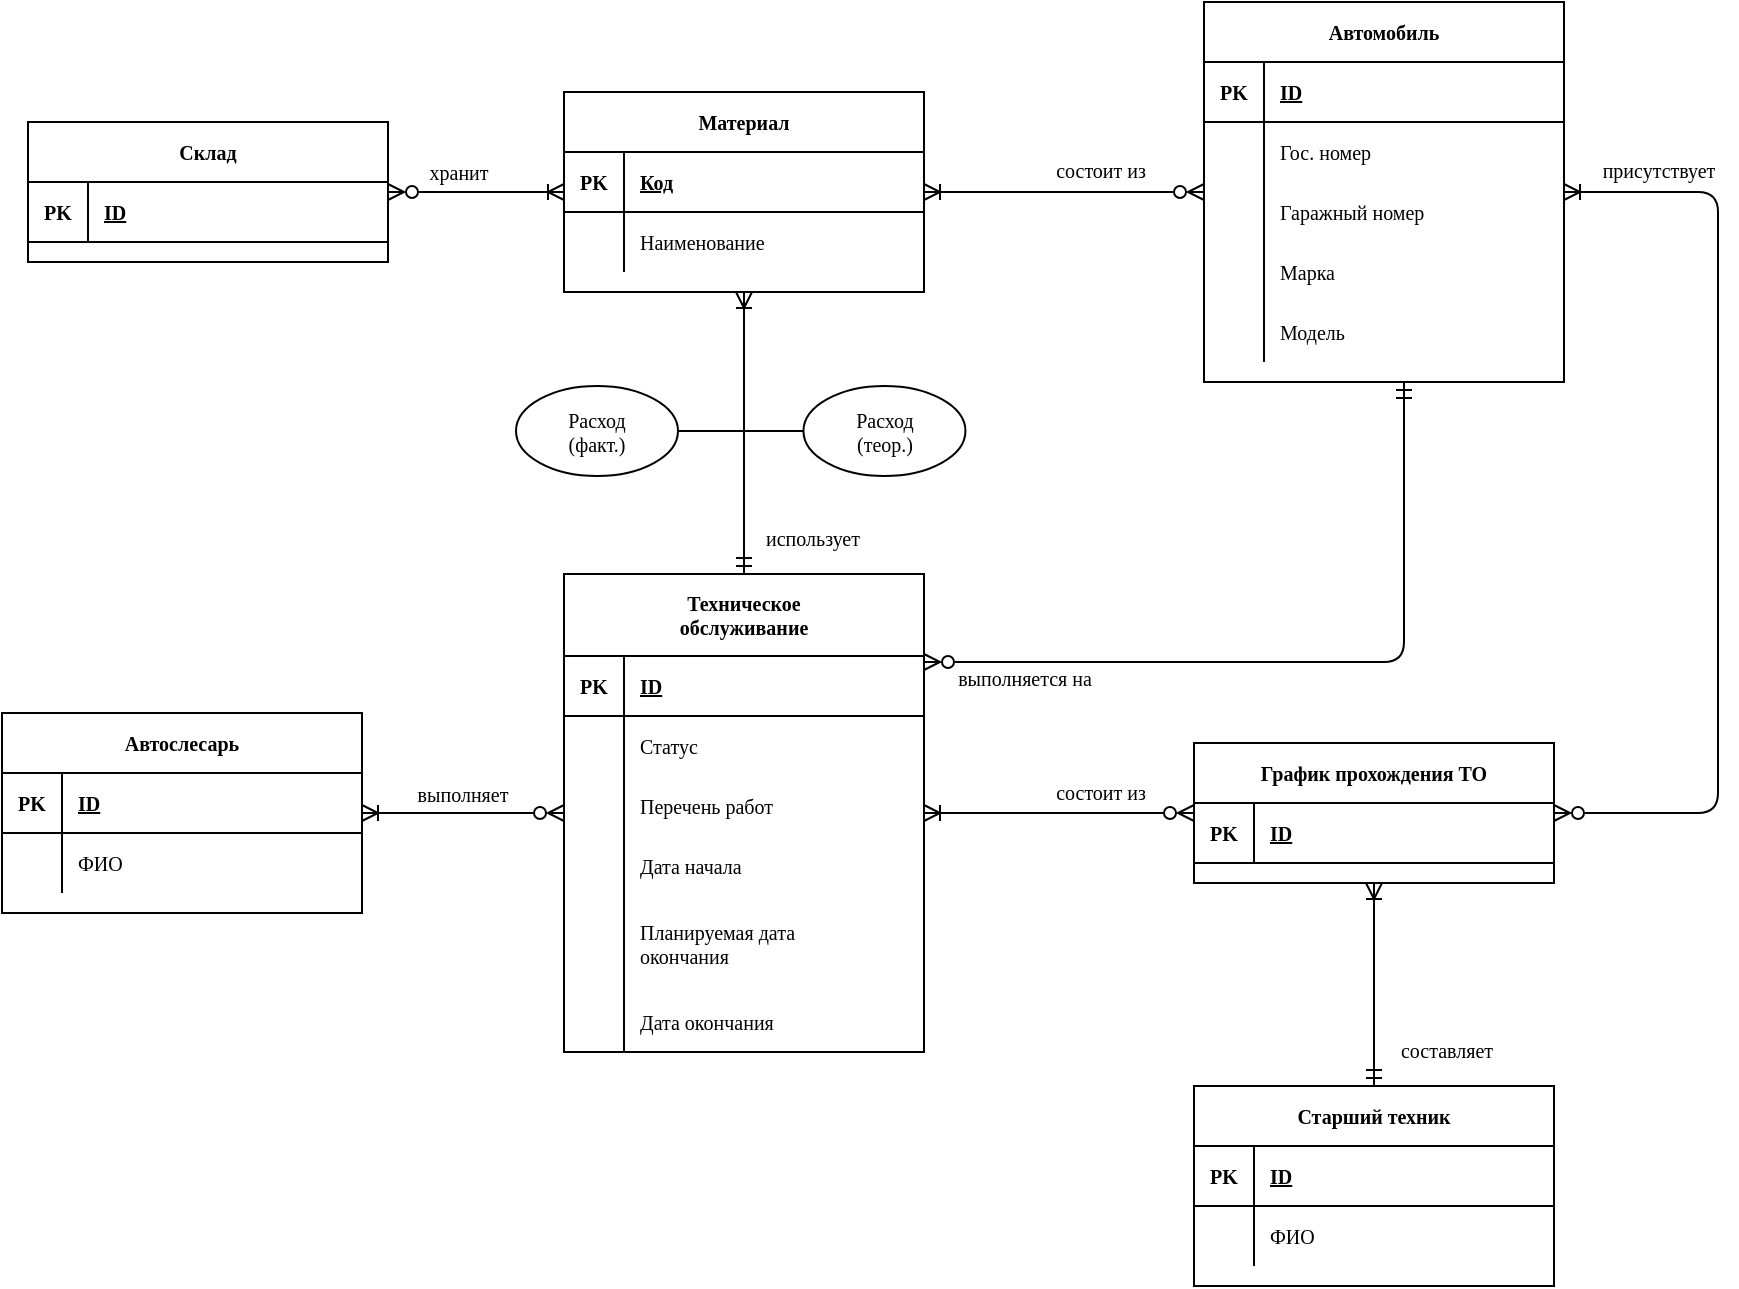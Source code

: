 <mxfile version="18.0.1" type="github">
  <diagram id="lzLrVIeKd0mTtdSl7XaX" name="Page-1">
    <mxGraphModel dx="1673" dy="941" grid="0" gridSize="10" guides="1" tooltips="1" connect="1" arrows="1" fold="1" page="1" pageScale="1" pageWidth="1169" pageHeight="827" math="0" shadow="0">
      <root>
        <mxCell id="0" />
        <mxCell id="1" parent="0" />
        <mxCell id="pqRLHKVVmtVFbHuj1hi8-20" value="Техническое&#xa;обслуживание" style="shape=table;startSize=41;container=1;collapsible=1;childLayout=tableLayout;fixedRows=1;rowLines=0;fontStyle=1;align=center;resizeLast=1;fontFamily=Roboto Mono;fontSource=https%3A%2F%2Ffonts.googleapis.com%2Fcss%3Ffamily%3DRoboto%2BMono;fontSize=10;" vertex="1" parent="1">
          <mxGeometry x="439" y="379" width="180" height="239" as="geometry" />
        </mxCell>
        <mxCell id="pqRLHKVVmtVFbHuj1hi8-21" value="" style="shape=tableRow;horizontal=0;startSize=0;swimlaneHead=0;swimlaneBody=0;fillColor=none;collapsible=0;dropTarget=0;points=[[0,0.5],[1,0.5]];portConstraint=eastwest;top=0;left=0;right=0;bottom=1;fontFamily=Roboto Mono;fontSource=https%3A%2F%2Ffonts.googleapis.com%2Fcss%3Ffamily%3DRoboto%2BMono;fontSize=10;" vertex="1" parent="pqRLHKVVmtVFbHuj1hi8-20">
          <mxGeometry y="41" width="180" height="30" as="geometry" />
        </mxCell>
        <mxCell id="pqRLHKVVmtVFbHuj1hi8-22" value="PK" style="shape=partialRectangle;connectable=0;fillColor=none;top=0;left=0;bottom=0;right=0;fontStyle=1;overflow=hidden;fontFamily=Roboto Mono;fontSource=https%3A%2F%2Ffonts.googleapis.com%2Fcss%3Ffamily%3DRoboto%2BMono;fontSize=10;" vertex="1" parent="pqRLHKVVmtVFbHuj1hi8-21">
          <mxGeometry width="30" height="30" as="geometry">
            <mxRectangle width="30" height="30" as="alternateBounds" />
          </mxGeometry>
        </mxCell>
        <mxCell id="pqRLHKVVmtVFbHuj1hi8-23" value="ID" style="shape=partialRectangle;connectable=0;fillColor=none;top=0;left=0;bottom=0;right=0;align=left;spacingLeft=6;fontStyle=5;overflow=hidden;fontFamily=Roboto Mono;fontSource=https%3A%2F%2Ffonts.googleapis.com%2Fcss%3Ffamily%3DRoboto%2BMono;fontSize=10;" vertex="1" parent="pqRLHKVVmtVFbHuj1hi8-21">
          <mxGeometry x="30" width="150" height="30" as="geometry">
            <mxRectangle width="150" height="30" as="alternateBounds" />
          </mxGeometry>
        </mxCell>
        <mxCell id="pqRLHKVVmtVFbHuj1hi8-24" value="" style="shape=tableRow;horizontal=0;startSize=0;swimlaneHead=0;swimlaneBody=0;fillColor=none;collapsible=0;dropTarget=0;points=[[0,0.5],[1,0.5]];portConstraint=eastwest;top=0;left=0;right=0;bottom=0;fontFamily=Roboto Mono;fontSource=https%3A%2F%2Ffonts.googleapis.com%2Fcss%3Ffamily%3DRoboto%2BMono;fontSize=10;" vertex="1" parent="pqRLHKVVmtVFbHuj1hi8-20">
          <mxGeometry y="71" width="180" height="30" as="geometry" />
        </mxCell>
        <mxCell id="pqRLHKVVmtVFbHuj1hi8-25" value="" style="shape=partialRectangle;connectable=0;fillColor=none;top=0;left=0;bottom=0;right=0;editable=1;overflow=hidden;fontFamily=Roboto Mono;fontSource=https%3A%2F%2Ffonts.googleapis.com%2Fcss%3Ffamily%3DRoboto%2BMono;fontSize=10;" vertex="1" parent="pqRLHKVVmtVFbHuj1hi8-24">
          <mxGeometry width="30" height="30" as="geometry">
            <mxRectangle width="30" height="30" as="alternateBounds" />
          </mxGeometry>
        </mxCell>
        <mxCell id="pqRLHKVVmtVFbHuj1hi8-26" value="Статус" style="shape=partialRectangle;connectable=0;fillColor=none;top=0;left=0;bottom=0;right=0;align=left;spacingLeft=6;overflow=hidden;fontFamily=Roboto Mono;fontSource=https%3A%2F%2Ffonts.googleapis.com%2Fcss%3Ffamily%3DRoboto%2BMono;fontSize=10;" vertex="1" parent="pqRLHKVVmtVFbHuj1hi8-24">
          <mxGeometry x="30" width="150" height="30" as="geometry">
            <mxRectangle width="150" height="30" as="alternateBounds" />
          </mxGeometry>
        </mxCell>
        <mxCell id="pqRLHKVVmtVFbHuj1hi8-27" style="shape=tableRow;horizontal=0;startSize=0;swimlaneHead=0;swimlaneBody=0;fillColor=none;collapsible=0;dropTarget=0;points=[[0,0.5],[1,0.5]];portConstraint=eastwest;top=0;left=0;right=0;bottom=0;fontFamily=Roboto Mono;fontSource=https%3A%2F%2Ffonts.googleapis.com%2Fcss%3Ffamily%3DRoboto%2BMono;fontSize=10;" vertex="1" parent="pqRLHKVVmtVFbHuj1hi8-20">
          <mxGeometry y="101" width="180" height="30" as="geometry" />
        </mxCell>
        <mxCell id="pqRLHKVVmtVFbHuj1hi8-28" style="shape=partialRectangle;connectable=0;fillColor=none;top=0;left=0;bottom=0;right=0;editable=1;overflow=hidden;fontFamily=Roboto Mono;fontSource=https%3A%2F%2Ffonts.googleapis.com%2Fcss%3Ffamily%3DRoboto%2BMono;fontSize=10;" vertex="1" parent="pqRLHKVVmtVFbHuj1hi8-27">
          <mxGeometry width="30" height="30" as="geometry">
            <mxRectangle width="30" height="30" as="alternateBounds" />
          </mxGeometry>
        </mxCell>
        <mxCell id="pqRLHKVVmtVFbHuj1hi8-29" value="Перечень работ" style="shape=partialRectangle;connectable=0;fillColor=none;top=0;left=0;bottom=0;right=0;align=left;spacingLeft=6;overflow=hidden;fontFamily=Roboto Mono;fontSource=https%3A%2F%2Ffonts.googleapis.com%2Fcss%3Ffamily%3DRoboto%2BMono;fontSize=10;" vertex="1" parent="pqRLHKVVmtVFbHuj1hi8-27">
          <mxGeometry x="30" width="150" height="30" as="geometry">
            <mxRectangle width="150" height="30" as="alternateBounds" />
          </mxGeometry>
        </mxCell>
        <mxCell id="pqRLHKVVmtVFbHuj1hi8-75" style="shape=tableRow;horizontal=0;startSize=0;swimlaneHead=0;swimlaneBody=0;fillColor=none;collapsible=0;dropTarget=0;points=[[0,0.5],[1,0.5]];portConstraint=eastwest;top=0;left=0;right=0;bottom=0;fontFamily=Roboto Mono;fontSource=https%3A%2F%2Ffonts.googleapis.com%2Fcss%3Ffamily%3DRoboto%2BMono;fontSize=10;" vertex="1" parent="pqRLHKVVmtVFbHuj1hi8-20">
          <mxGeometry y="131" width="180" height="30" as="geometry" />
        </mxCell>
        <mxCell id="pqRLHKVVmtVFbHuj1hi8-76" style="shape=partialRectangle;connectable=0;fillColor=none;top=0;left=0;bottom=0;right=0;editable=1;overflow=hidden;fontFamily=Roboto Mono;fontSource=https%3A%2F%2Ffonts.googleapis.com%2Fcss%3Ffamily%3DRoboto%2BMono;fontSize=10;" vertex="1" parent="pqRLHKVVmtVFbHuj1hi8-75">
          <mxGeometry width="30" height="30" as="geometry">
            <mxRectangle width="30" height="30" as="alternateBounds" />
          </mxGeometry>
        </mxCell>
        <mxCell id="pqRLHKVVmtVFbHuj1hi8-77" value="Дата начала" style="shape=partialRectangle;connectable=0;fillColor=none;top=0;left=0;bottom=0;right=0;align=left;spacingLeft=6;overflow=hidden;fontFamily=Roboto Mono;fontSource=https%3A%2F%2Ffonts.googleapis.com%2Fcss%3Ffamily%3DRoboto%2BMono;fontSize=10;" vertex="1" parent="pqRLHKVVmtVFbHuj1hi8-75">
          <mxGeometry x="30" width="150" height="30" as="geometry">
            <mxRectangle width="150" height="30" as="alternateBounds" />
          </mxGeometry>
        </mxCell>
        <mxCell id="pqRLHKVVmtVFbHuj1hi8-78" style="shape=tableRow;horizontal=0;startSize=0;swimlaneHead=0;swimlaneBody=0;fillColor=none;collapsible=0;dropTarget=0;points=[[0,0.5],[1,0.5]];portConstraint=eastwest;top=0;left=0;right=0;bottom=0;fontFamily=Roboto Mono;fontSource=https%3A%2F%2Ffonts.googleapis.com%2Fcss%3Ffamily%3DRoboto%2BMono;fontSize=10;" vertex="1" parent="pqRLHKVVmtVFbHuj1hi8-20">
          <mxGeometry y="161" width="180" height="48" as="geometry" />
        </mxCell>
        <mxCell id="pqRLHKVVmtVFbHuj1hi8-79" style="shape=partialRectangle;connectable=0;fillColor=none;top=0;left=0;bottom=0;right=0;editable=1;overflow=hidden;fontFamily=Roboto Mono;fontSource=https%3A%2F%2Ffonts.googleapis.com%2Fcss%3Ffamily%3DRoboto%2BMono;fontSize=10;" vertex="1" parent="pqRLHKVVmtVFbHuj1hi8-78">
          <mxGeometry width="30" height="48" as="geometry">
            <mxRectangle width="30" height="48" as="alternateBounds" />
          </mxGeometry>
        </mxCell>
        <mxCell id="pqRLHKVVmtVFbHuj1hi8-80" value="Планируемая дата&#xa;окончания" style="shape=partialRectangle;connectable=0;fillColor=none;top=0;left=0;bottom=0;right=0;align=left;spacingLeft=6;overflow=hidden;fontFamily=Roboto Mono;fontSource=https%3A%2F%2Ffonts.googleapis.com%2Fcss%3Ffamily%3DRoboto%2BMono;fontSize=10;" vertex="1" parent="pqRLHKVVmtVFbHuj1hi8-78">
          <mxGeometry x="30" width="150" height="48" as="geometry">
            <mxRectangle width="150" height="48" as="alternateBounds" />
          </mxGeometry>
        </mxCell>
        <mxCell id="pqRLHKVVmtVFbHuj1hi8-81" style="shape=tableRow;horizontal=0;startSize=0;swimlaneHead=0;swimlaneBody=0;fillColor=none;collapsible=0;dropTarget=0;points=[[0,0.5],[1,0.5]];portConstraint=eastwest;top=0;left=0;right=0;bottom=0;fontFamily=Roboto Mono;fontSource=https%3A%2F%2Ffonts.googleapis.com%2Fcss%3Ffamily%3DRoboto%2BMono;fontSize=10;" vertex="1" parent="pqRLHKVVmtVFbHuj1hi8-20">
          <mxGeometry y="209" width="180" height="30" as="geometry" />
        </mxCell>
        <mxCell id="pqRLHKVVmtVFbHuj1hi8-82" style="shape=partialRectangle;connectable=0;fillColor=none;top=0;left=0;bottom=0;right=0;editable=1;overflow=hidden;fontFamily=Roboto Mono;fontSource=https%3A%2F%2Ffonts.googleapis.com%2Fcss%3Ffamily%3DRoboto%2BMono;fontSize=10;" vertex="1" parent="pqRLHKVVmtVFbHuj1hi8-81">
          <mxGeometry width="30" height="30" as="geometry">
            <mxRectangle width="30" height="30" as="alternateBounds" />
          </mxGeometry>
        </mxCell>
        <mxCell id="pqRLHKVVmtVFbHuj1hi8-83" value="Дата окончания" style="shape=partialRectangle;connectable=0;fillColor=none;top=0;left=0;bottom=0;right=0;align=left;spacingLeft=6;overflow=hidden;fontFamily=Roboto Mono;fontSource=https%3A%2F%2Ffonts.googleapis.com%2Fcss%3Ffamily%3DRoboto%2BMono;fontSize=10;" vertex="1" parent="pqRLHKVVmtVFbHuj1hi8-81">
          <mxGeometry x="30" width="150" height="30" as="geometry">
            <mxRectangle width="150" height="30" as="alternateBounds" />
          </mxGeometry>
        </mxCell>
        <mxCell id="pqRLHKVVmtVFbHuj1hi8-1" value="Автомобиль" style="shape=table;startSize=30;container=1;collapsible=1;childLayout=tableLayout;fixedRows=1;rowLines=0;fontStyle=1;align=center;resizeLast=1;fontFamily=Roboto Mono;fontSource=https%3A%2F%2Ffonts.googleapis.com%2Fcss%3Ffamily%3DRoboto%2BMono;fontSize=10;" vertex="1" parent="1">
          <mxGeometry x="759" y="93" width="180" height="190" as="geometry" />
        </mxCell>
        <mxCell id="pqRLHKVVmtVFbHuj1hi8-2" value="" style="shape=tableRow;horizontal=0;startSize=0;swimlaneHead=0;swimlaneBody=0;fillColor=none;collapsible=0;dropTarget=0;points=[[0,0.5],[1,0.5]];portConstraint=eastwest;top=0;left=0;right=0;bottom=1;fontFamily=Roboto Mono;fontSource=https%3A%2F%2Ffonts.googleapis.com%2Fcss%3Ffamily%3DRoboto%2BMono;fontSize=10;" vertex="1" parent="pqRLHKVVmtVFbHuj1hi8-1">
          <mxGeometry y="30" width="180" height="30" as="geometry" />
        </mxCell>
        <mxCell id="pqRLHKVVmtVFbHuj1hi8-3" value="PK" style="shape=partialRectangle;connectable=0;fillColor=none;top=0;left=0;bottom=0;right=0;fontStyle=1;overflow=hidden;fontFamily=Roboto Mono;fontSource=https%3A%2F%2Ffonts.googleapis.com%2Fcss%3Ffamily%3DRoboto%2BMono;fontSize=10;" vertex="1" parent="pqRLHKVVmtVFbHuj1hi8-2">
          <mxGeometry width="30" height="30" as="geometry">
            <mxRectangle width="30" height="30" as="alternateBounds" />
          </mxGeometry>
        </mxCell>
        <mxCell id="pqRLHKVVmtVFbHuj1hi8-4" value="ID" style="shape=partialRectangle;connectable=0;fillColor=none;top=0;left=0;bottom=0;right=0;align=left;spacingLeft=6;fontStyle=5;overflow=hidden;fontFamily=Roboto Mono;fontSource=https%3A%2F%2Ffonts.googleapis.com%2Fcss%3Ffamily%3DRoboto%2BMono;fontSize=10;" vertex="1" parent="pqRLHKVVmtVFbHuj1hi8-2">
          <mxGeometry x="30" width="150" height="30" as="geometry">
            <mxRectangle width="150" height="30" as="alternateBounds" />
          </mxGeometry>
        </mxCell>
        <mxCell id="pqRLHKVVmtVFbHuj1hi8-5" value="" style="shape=tableRow;horizontal=0;startSize=0;swimlaneHead=0;swimlaneBody=0;fillColor=none;collapsible=0;dropTarget=0;points=[[0,0.5],[1,0.5]];portConstraint=eastwest;top=0;left=0;right=0;bottom=0;fontFamily=Roboto Mono;fontSource=https%3A%2F%2Ffonts.googleapis.com%2Fcss%3Ffamily%3DRoboto%2BMono;fontSize=10;" vertex="1" parent="pqRLHKVVmtVFbHuj1hi8-1">
          <mxGeometry y="60" width="180" height="30" as="geometry" />
        </mxCell>
        <mxCell id="pqRLHKVVmtVFbHuj1hi8-6" value="" style="shape=partialRectangle;connectable=0;fillColor=none;top=0;left=0;bottom=0;right=0;editable=1;overflow=hidden;fontFamily=Roboto Mono;fontSource=https%3A%2F%2Ffonts.googleapis.com%2Fcss%3Ffamily%3DRoboto%2BMono;fontSize=10;" vertex="1" parent="pqRLHKVVmtVFbHuj1hi8-5">
          <mxGeometry width="30" height="30" as="geometry">
            <mxRectangle width="30" height="30" as="alternateBounds" />
          </mxGeometry>
        </mxCell>
        <mxCell id="pqRLHKVVmtVFbHuj1hi8-7" value="Гос. номер" style="shape=partialRectangle;connectable=0;fillColor=none;top=0;left=0;bottom=0;right=0;align=left;spacingLeft=6;overflow=hidden;fontFamily=Roboto Mono;fontSource=https%3A%2F%2Ffonts.googleapis.com%2Fcss%3Ffamily%3DRoboto%2BMono;fontSize=10;" vertex="1" parent="pqRLHKVVmtVFbHuj1hi8-5">
          <mxGeometry x="30" width="150" height="30" as="geometry">
            <mxRectangle width="150" height="30" as="alternateBounds" />
          </mxGeometry>
        </mxCell>
        <mxCell id="pqRLHKVVmtVFbHuj1hi8-17" style="shape=tableRow;horizontal=0;startSize=0;swimlaneHead=0;swimlaneBody=0;fillColor=none;collapsible=0;dropTarget=0;points=[[0,0.5],[1,0.5]];portConstraint=eastwest;top=0;left=0;right=0;bottom=0;fontFamily=Roboto Mono;fontSource=https%3A%2F%2Ffonts.googleapis.com%2Fcss%3Ffamily%3DRoboto%2BMono;fontSize=10;" vertex="1" parent="pqRLHKVVmtVFbHuj1hi8-1">
          <mxGeometry y="90" width="180" height="30" as="geometry" />
        </mxCell>
        <mxCell id="pqRLHKVVmtVFbHuj1hi8-18" style="shape=partialRectangle;connectable=0;fillColor=none;top=0;left=0;bottom=0;right=0;editable=1;overflow=hidden;fontFamily=Roboto Mono;fontSource=https%3A%2F%2Ffonts.googleapis.com%2Fcss%3Ffamily%3DRoboto%2BMono;fontSize=10;" vertex="1" parent="pqRLHKVVmtVFbHuj1hi8-17">
          <mxGeometry width="30" height="30" as="geometry">
            <mxRectangle width="30" height="30" as="alternateBounds" />
          </mxGeometry>
        </mxCell>
        <mxCell id="pqRLHKVVmtVFbHuj1hi8-19" value="Гаражный номер" style="shape=partialRectangle;connectable=0;fillColor=none;top=0;left=0;bottom=0;right=0;align=left;spacingLeft=6;overflow=hidden;fontFamily=Roboto Mono;fontSource=https%3A%2F%2Ffonts.googleapis.com%2Fcss%3Ffamily%3DRoboto%2BMono;fontSize=10;" vertex="1" parent="pqRLHKVVmtVFbHuj1hi8-17">
          <mxGeometry x="30" width="150" height="30" as="geometry">
            <mxRectangle width="150" height="30" as="alternateBounds" />
          </mxGeometry>
        </mxCell>
        <mxCell id="pqRLHKVVmtVFbHuj1hi8-14" style="shape=tableRow;horizontal=0;startSize=0;swimlaneHead=0;swimlaneBody=0;fillColor=none;collapsible=0;dropTarget=0;points=[[0,0.5],[1,0.5]];portConstraint=eastwest;top=0;left=0;right=0;bottom=0;fontFamily=Roboto Mono;fontSource=https%3A%2F%2Ffonts.googleapis.com%2Fcss%3Ffamily%3DRoboto%2BMono;fontSize=10;" vertex="1" parent="pqRLHKVVmtVFbHuj1hi8-1">
          <mxGeometry y="120" width="180" height="30" as="geometry" />
        </mxCell>
        <mxCell id="pqRLHKVVmtVFbHuj1hi8-15" style="shape=partialRectangle;connectable=0;fillColor=none;top=0;left=0;bottom=0;right=0;editable=1;overflow=hidden;fontFamily=Roboto Mono;fontSource=https%3A%2F%2Ffonts.googleapis.com%2Fcss%3Ffamily%3DRoboto%2BMono;fontSize=10;" vertex="1" parent="pqRLHKVVmtVFbHuj1hi8-14">
          <mxGeometry width="30" height="30" as="geometry">
            <mxRectangle width="30" height="30" as="alternateBounds" />
          </mxGeometry>
        </mxCell>
        <mxCell id="pqRLHKVVmtVFbHuj1hi8-16" value="Марка" style="shape=partialRectangle;connectable=0;fillColor=none;top=0;left=0;bottom=0;right=0;align=left;spacingLeft=6;overflow=hidden;fontFamily=Roboto Mono;fontSource=https%3A%2F%2Ffonts.googleapis.com%2Fcss%3Ffamily%3DRoboto%2BMono;fontSize=10;" vertex="1" parent="pqRLHKVVmtVFbHuj1hi8-14">
          <mxGeometry x="30" width="150" height="30" as="geometry">
            <mxRectangle width="150" height="30" as="alternateBounds" />
          </mxGeometry>
        </mxCell>
        <mxCell id="pqRLHKVVmtVFbHuj1hi8-11" style="shape=tableRow;horizontal=0;startSize=0;swimlaneHead=0;swimlaneBody=0;fillColor=none;collapsible=0;dropTarget=0;points=[[0,0.5],[1,0.5]];portConstraint=eastwest;top=0;left=0;right=0;bottom=0;fontFamily=Roboto Mono;fontSource=https%3A%2F%2Ffonts.googleapis.com%2Fcss%3Ffamily%3DRoboto%2BMono;fontSize=10;" vertex="1" parent="pqRLHKVVmtVFbHuj1hi8-1">
          <mxGeometry y="150" width="180" height="30" as="geometry" />
        </mxCell>
        <mxCell id="pqRLHKVVmtVFbHuj1hi8-12" style="shape=partialRectangle;connectable=0;fillColor=none;top=0;left=0;bottom=0;right=0;editable=1;overflow=hidden;fontFamily=Roboto Mono;fontSource=https%3A%2F%2Ffonts.googleapis.com%2Fcss%3Ffamily%3DRoboto%2BMono;fontSize=10;" vertex="1" parent="pqRLHKVVmtVFbHuj1hi8-11">
          <mxGeometry width="30" height="30" as="geometry">
            <mxRectangle width="30" height="30" as="alternateBounds" />
          </mxGeometry>
        </mxCell>
        <mxCell id="pqRLHKVVmtVFbHuj1hi8-13" value="Модель" style="shape=partialRectangle;connectable=0;fillColor=none;top=0;left=0;bottom=0;right=0;align=left;spacingLeft=6;overflow=hidden;fontFamily=Roboto Mono;fontSource=https%3A%2F%2Ffonts.googleapis.com%2Fcss%3Ffamily%3DRoboto%2BMono;fontSize=10;" vertex="1" parent="pqRLHKVVmtVFbHuj1hi8-11">
          <mxGeometry x="30" width="150" height="30" as="geometry">
            <mxRectangle width="150" height="30" as="alternateBounds" />
          </mxGeometry>
        </mxCell>
        <mxCell id="pqRLHKVVmtVFbHuj1hi8-43" style="edgeStyle=orthogonalEdgeStyle;curved=0;rounded=1;sketch=0;orthogonalLoop=1;jettySize=auto;html=1;endArrow=ERoneToMany;endFill=0;startArrow=ERzeroToMany;startFill=0;fontFamily=Roboto Mono;fontSource=https%3A%2F%2Ffonts.googleapis.com%2Fcss%3Ffamily%3DRoboto%2BMono;fontSize=10;" edge="1" parent="1" source="pqRLHKVVmtVFbHuj1hi8-20" target="pqRLHKVVmtVFbHuj1hi8-36">
          <mxGeometry relative="1" as="geometry" />
        </mxCell>
        <mxCell id="pqRLHKVVmtVFbHuj1hi8-44" value="выполняет" style="edgeLabel;html=1;align=center;verticalAlign=middle;resizable=0;points=[];fontFamily=Roboto Mono;fontSource=https%3A%2F%2Ffonts.googleapis.com%2Fcss%3Ffamily%3DRoboto%2BMono;fontSize=10;" vertex="1" connectable="0" parent="pqRLHKVVmtVFbHuj1hi8-43">
          <mxGeometry x="0.257" y="-3" relative="1" as="geometry">
            <mxPoint x="12" y="-7" as="offset" />
          </mxGeometry>
        </mxCell>
        <mxCell id="pqRLHKVVmtVFbHuj1hi8-54" style="edgeStyle=orthogonalEdgeStyle;curved=0;rounded=1;sketch=0;orthogonalLoop=1;jettySize=auto;html=1;fontFamily=Roboto Mono;fontSource=https%3A%2F%2Ffonts.googleapis.com%2Fcss%3Ffamily%3DRoboto%2BMono;fontSize=10;startArrow=ERzeroToMany;startFill=0;endArrow=ERmandOne;endFill=0;" edge="1" parent="1" source="pqRLHKVVmtVFbHuj1hi8-20" target="pqRLHKVVmtVFbHuj1hi8-1">
          <mxGeometry relative="1" as="geometry">
            <Array as="points">
              <mxPoint x="605" y="423" />
              <mxPoint x="859" y="423" />
            </Array>
          </mxGeometry>
        </mxCell>
        <mxCell id="pqRLHKVVmtVFbHuj1hi8-55" value="выполняется на" style="edgeLabel;html=1;align=center;verticalAlign=middle;resizable=0;points=[];fontSize=10;fontFamily=Roboto Mono;fontSource=https%3A%2F%2Ffonts.googleapis.com%2Fcss%3Ffamily%3DRoboto%2BMono;" vertex="1" connectable="0" parent="pqRLHKVVmtVFbHuj1hi8-54">
          <mxGeometry x="-0.349" relative="1" as="geometry">
            <mxPoint x="-74" y="8" as="offset" />
          </mxGeometry>
        </mxCell>
        <mxCell id="pqRLHKVVmtVFbHuj1hi8-87" style="edgeStyle=orthogonalEdgeStyle;curved=0;rounded=1;sketch=0;orthogonalLoop=1;jettySize=auto;html=1;fontFamily=Roboto Mono;fontSource=https%3A%2F%2Ffonts.googleapis.com%2Fcss%3Ffamily%3DRoboto%2BMono;fontSize=10;startArrow=ERoneToMany;startFill=0;endArrow=ERzeroToMany;endFill=0;" edge="1" parent="1" source="pqRLHKVVmtVFbHuj1hi8-20" target="pqRLHKVVmtVFbHuj1hi8-56">
          <mxGeometry relative="1" as="geometry" />
        </mxCell>
        <mxCell id="pqRLHKVVmtVFbHuj1hi8-88" value="состоит из" style="edgeLabel;html=1;align=center;verticalAlign=middle;resizable=0;points=[];fontSize=10;fontFamily=Roboto Mono;fontSource=https%3A%2F%2Ffonts.googleapis.com%2Fcss%3Ffamily%3DRoboto%2BMono;" vertex="1" connectable="0" parent="pqRLHKVVmtVFbHuj1hi8-87">
          <mxGeometry x="-0.823" y="-2" relative="1" as="geometry">
            <mxPoint x="76" y="-13" as="offset" />
          </mxGeometry>
        </mxCell>
        <mxCell id="pqRLHKVVmtVFbHuj1hi8-36" value="Автослесарь" style="shape=table;startSize=30;container=1;collapsible=1;childLayout=tableLayout;fixedRows=1;rowLines=0;fontStyle=1;align=center;resizeLast=1;fontFamily=Roboto Mono;fontSource=https%3A%2F%2Ffonts.googleapis.com%2Fcss%3Ffamily%3DRoboto%2BMono;fontSize=10;" vertex="1" parent="1">
          <mxGeometry x="158" y="448.5" width="180" height="100" as="geometry" />
        </mxCell>
        <mxCell id="pqRLHKVVmtVFbHuj1hi8-37" value="" style="shape=tableRow;horizontal=0;startSize=0;swimlaneHead=0;swimlaneBody=0;fillColor=none;collapsible=0;dropTarget=0;points=[[0,0.5],[1,0.5]];portConstraint=eastwest;top=0;left=0;right=0;bottom=1;fontFamily=Roboto Mono;fontSource=https%3A%2F%2Ffonts.googleapis.com%2Fcss%3Ffamily%3DRoboto%2BMono;fontSize=10;" vertex="1" parent="pqRLHKVVmtVFbHuj1hi8-36">
          <mxGeometry y="30" width="180" height="30" as="geometry" />
        </mxCell>
        <mxCell id="pqRLHKVVmtVFbHuj1hi8-38" value="PK" style="shape=partialRectangle;connectable=0;fillColor=none;top=0;left=0;bottom=0;right=0;fontStyle=1;overflow=hidden;fontFamily=Roboto Mono;fontSource=https%3A%2F%2Ffonts.googleapis.com%2Fcss%3Ffamily%3DRoboto%2BMono;fontSize=10;" vertex="1" parent="pqRLHKVVmtVFbHuj1hi8-37">
          <mxGeometry width="30" height="30" as="geometry">
            <mxRectangle width="30" height="30" as="alternateBounds" />
          </mxGeometry>
        </mxCell>
        <mxCell id="pqRLHKVVmtVFbHuj1hi8-39" value="ID" style="shape=partialRectangle;connectable=0;fillColor=none;top=0;left=0;bottom=0;right=0;align=left;spacingLeft=6;fontStyle=5;overflow=hidden;fontFamily=Roboto Mono;fontSource=https%3A%2F%2Ffonts.googleapis.com%2Fcss%3Ffamily%3DRoboto%2BMono;fontSize=10;" vertex="1" parent="pqRLHKVVmtVFbHuj1hi8-37">
          <mxGeometry x="30" width="150" height="30" as="geometry">
            <mxRectangle width="150" height="30" as="alternateBounds" />
          </mxGeometry>
        </mxCell>
        <mxCell id="pqRLHKVVmtVFbHuj1hi8-40" value="" style="shape=tableRow;horizontal=0;startSize=0;swimlaneHead=0;swimlaneBody=0;fillColor=none;collapsible=0;dropTarget=0;points=[[0,0.5],[1,0.5]];portConstraint=eastwest;top=0;left=0;right=0;bottom=0;fontFamily=Roboto Mono;fontSource=https%3A%2F%2Ffonts.googleapis.com%2Fcss%3Ffamily%3DRoboto%2BMono;fontSize=10;" vertex="1" parent="pqRLHKVVmtVFbHuj1hi8-36">
          <mxGeometry y="60" width="180" height="30" as="geometry" />
        </mxCell>
        <mxCell id="pqRLHKVVmtVFbHuj1hi8-41" value="" style="shape=partialRectangle;connectable=0;fillColor=none;top=0;left=0;bottom=0;right=0;editable=1;overflow=hidden;fontFamily=Roboto Mono;fontSource=https%3A%2F%2Ffonts.googleapis.com%2Fcss%3Ffamily%3DRoboto%2BMono;fontSize=10;" vertex="1" parent="pqRLHKVVmtVFbHuj1hi8-40">
          <mxGeometry width="30" height="30" as="geometry">
            <mxRectangle width="30" height="30" as="alternateBounds" />
          </mxGeometry>
        </mxCell>
        <mxCell id="pqRLHKVVmtVFbHuj1hi8-42" value="ФИО" style="shape=partialRectangle;connectable=0;fillColor=none;top=0;left=0;bottom=0;right=0;align=left;spacingLeft=6;overflow=hidden;fontFamily=Roboto Mono;fontSource=https%3A%2F%2Ffonts.googleapis.com%2Fcss%3Ffamily%3DRoboto%2BMono;fontSize=10;" vertex="1" parent="pqRLHKVVmtVFbHuj1hi8-40">
          <mxGeometry x="30" width="150" height="30" as="geometry">
            <mxRectangle width="150" height="30" as="alternateBounds" />
          </mxGeometry>
        </mxCell>
        <mxCell id="pqRLHKVVmtVFbHuj1hi8-73" style="edgeStyle=orthogonalEdgeStyle;curved=0;rounded=1;sketch=0;orthogonalLoop=1;jettySize=auto;html=1;fontFamily=Roboto Mono;fontSource=https%3A%2F%2Ffonts.googleapis.com%2Fcss%3Ffamily%3DRoboto%2BMono;fontSize=10;startArrow=ERzeroToMany;startFill=0;endArrow=ERoneToMany;endFill=0;" edge="1" parent="1" source="pqRLHKVVmtVFbHuj1hi8-56" target="pqRLHKVVmtVFbHuj1hi8-1">
          <mxGeometry relative="1" as="geometry">
            <Array as="points">
              <mxPoint x="1016" y="499" />
              <mxPoint x="1016" y="188" />
            </Array>
          </mxGeometry>
        </mxCell>
        <mxCell id="pqRLHKVVmtVFbHuj1hi8-74" value="присутствует" style="edgeLabel;html=1;align=center;verticalAlign=middle;resizable=0;points=[];fontSize=10;fontFamily=Roboto Mono;fontSource=https%3A%2F%2Ffonts.googleapis.com%2Fcss%3Ffamily%3DRoboto%2BMono;" vertex="1" connectable="0" parent="pqRLHKVVmtVFbHuj1hi8-73">
          <mxGeometry x="0.299" y="-2" relative="1" as="geometry">
            <mxPoint x="-32" y="-99" as="offset" />
          </mxGeometry>
        </mxCell>
        <mxCell id="pqRLHKVVmtVFbHuj1hi8-56" value="График прохождения ТО" style="shape=table;startSize=30;container=1;collapsible=1;childLayout=tableLayout;fixedRows=1;rowLines=0;fontStyle=1;align=center;resizeLast=1;fontFamily=Roboto Mono;fontSource=https%3A%2F%2Ffonts.googleapis.com%2Fcss%3Ffamily%3DRoboto%2BMono;fontSize=10;swimlaneLine=1;columnLines=1;top=1;bottom=1;dropTarget=1;resizable=1;" vertex="1" parent="1">
          <mxGeometry x="754" y="463.5" width="180" height="70" as="geometry" />
        </mxCell>
        <mxCell id="pqRLHKVVmtVFbHuj1hi8-57" value="" style="shape=tableRow;horizontal=0;startSize=0;swimlaneHead=0;swimlaneBody=0;fillColor=none;collapsible=0;dropTarget=0;points=[[0,0.5],[1,0.5]];portConstraint=eastwest;top=0;left=0;right=0;bottom=1;fontFamily=Roboto Mono;fontSource=https%3A%2F%2Ffonts.googleapis.com%2Fcss%3Ffamily%3DRoboto%2BMono;fontSize=10;" vertex="1" parent="pqRLHKVVmtVFbHuj1hi8-56">
          <mxGeometry y="30" width="180" height="30" as="geometry" />
        </mxCell>
        <mxCell id="pqRLHKVVmtVFbHuj1hi8-58" value="PK" style="shape=partialRectangle;connectable=0;fillColor=none;top=0;left=0;bottom=0;right=0;fontStyle=1;overflow=hidden;fontFamily=Roboto Mono;fontSource=https%3A%2F%2Ffonts.googleapis.com%2Fcss%3Ffamily%3DRoboto%2BMono;fontSize=10;" vertex="1" parent="pqRLHKVVmtVFbHuj1hi8-57">
          <mxGeometry width="30" height="30" as="geometry">
            <mxRectangle width="30" height="30" as="alternateBounds" />
          </mxGeometry>
        </mxCell>
        <mxCell id="pqRLHKVVmtVFbHuj1hi8-59" value="ID" style="shape=partialRectangle;connectable=0;fillColor=none;top=0;left=0;bottom=0;right=0;align=left;spacingLeft=6;fontStyle=5;overflow=hidden;fontFamily=Roboto Mono;fontSource=https%3A%2F%2Ffonts.googleapis.com%2Fcss%3Ffamily%3DRoboto%2BMono;fontSize=10;" vertex="1" parent="pqRLHKVVmtVFbHuj1hi8-57">
          <mxGeometry x="30" width="150" height="30" as="geometry">
            <mxRectangle width="150" height="30" as="alternateBounds" />
          </mxGeometry>
        </mxCell>
        <mxCell id="pqRLHKVVmtVFbHuj1hi8-71" style="edgeStyle=orthogonalEdgeStyle;curved=0;rounded=1;sketch=0;orthogonalLoop=1;jettySize=auto;html=1;fontFamily=Roboto Mono;fontSource=https%3A%2F%2Ffonts.googleapis.com%2Fcss%3Ffamily%3DRoboto%2BMono;fontSize=10;startArrow=ERmandOne;startFill=0;endArrow=ERoneToMany;endFill=0;" edge="1" parent="1" source="pqRLHKVVmtVFbHuj1hi8-63" target="pqRLHKVVmtVFbHuj1hi8-56">
          <mxGeometry relative="1" as="geometry" />
        </mxCell>
        <mxCell id="pqRLHKVVmtVFbHuj1hi8-72" value="составляет" style="edgeLabel;html=1;align=center;verticalAlign=middle;resizable=0;points=[];fontSize=10;fontFamily=Roboto Mono;fontSource=https%3A%2F%2Ffonts.googleapis.com%2Fcss%3Ffamily%3DRoboto%2BMono;" vertex="1" connectable="0" parent="pqRLHKVVmtVFbHuj1hi8-71">
          <mxGeometry x="-0.27" relative="1" as="geometry">
            <mxPoint x="36" y="19" as="offset" />
          </mxGeometry>
        </mxCell>
        <mxCell id="pqRLHKVVmtVFbHuj1hi8-63" value="Старший техник" style="shape=table;startSize=30;container=1;collapsible=1;childLayout=tableLayout;fixedRows=1;rowLines=0;fontStyle=1;align=center;resizeLast=1;fontFamily=Roboto Mono;fontSource=https%3A%2F%2Ffonts.googleapis.com%2Fcss%3Ffamily%3DRoboto%2BMono;fontSize=10;" vertex="1" parent="1">
          <mxGeometry x="754" y="635" width="180" height="100" as="geometry" />
        </mxCell>
        <mxCell id="pqRLHKVVmtVFbHuj1hi8-64" value="" style="shape=tableRow;horizontal=0;startSize=0;swimlaneHead=0;swimlaneBody=0;fillColor=none;collapsible=0;dropTarget=0;points=[[0,0.5],[1,0.5]];portConstraint=eastwest;top=0;left=0;right=0;bottom=1;fontFamily=Roboto Mono;fontSource=https%3A%2F%2Ffonts.googleapis.com%2Fcss%3Ffamily%3DRoboto%2BMono;fontSize=10;" vertex="1" parent="pqRLHKVVmtVFbHuj1hi8-63">
          <mxGeometry y="30" width="180" height="30" as="geometry" />
        </mxCell>
        <mxCell id="pqRLHKVVmtVFbHuj1hi8-65" value="PK" style="shape=partialRectangle;connectable=0;fillColor=none;top=0;left=0;bottom=0;right=0;fontStyle=1;overflow=hidden;fontFamily=Roboto Mono;fontSource=https%3A%2F%2Ffonts.googleapis.com%2Fcss%3Ffamily%3DRoboto%2BMono;fontSize=10;" vertex="1" parent="pqRLHKVVmtVFbHuj1hi8-64">
          <mxGeometry width="30" height="30" as="geometry">
            <mxRectangle width="30" height="30" as="alternateBounds" />
          </mxGeometry>
        </mxCell>
        <mxCell id="pqRLHKVVmtVFbHuj1hi8-66" value="ID" style="shape=partialRectangle;connectable=0;fillColor=none;top=0;left=0;bottom=0;right=0;align=left;spacingLeft=6;fontStyle=5;overflow=hidden;fontFamily=Roboto Mono;fontSource=https%3A%2F%2Ffonts.googleapis.com%2Fcss%3Ffamily%3DRoboto%2BMono;fontSize=10;" vertex="1" parent="pqRLHKVVmtVFbHuj1hi8-64">
          <mxGeometry x="30" width="150" height="30" as="geometry">
            <mxRectangle width="150" height="30" as="alternateBounds" />
          </mxGeometry>
        </mxCell>
        <mxCell id="pqRLHKVVmtVFbHuj1hi8-67" value="" style="shape=tableRow;horizontal=0;startSize=0;swimlaneHead=0;swimlaneBody=0;fillColor=none;collapsible=0;dropTarget=0;points=[[0,0.5],[1,0.5]];portConstraint=eastwest;top=0;left=0;right=0;bottom=0;fontFamily=Roboto Mono;fontSource=https%3A%2F%2Ffonts.googleapis.com%2Fcss%3Ffamily%3DRoboto%2BMono;fontSize=10;" vertex="1" parent="pqRLHKVVmtVFbHuj1hi8-63">
          <mxGeometry y="60" width="180" height="30" as="geometry" />
        </mxCell>
        <mxCell id="pqRLHKVVmtVFbHuj1hi8-68" value="" style="shape=partialRectangle;connectable=0;fillColor=none;top=0;left=0;bottom=0;right=0;editable=1;overflow=hidden;fontFamily=Roboto Mono;fontSource=https%3A%2F%2Ffonts.googleapis.com%2Fcss%3Ffamily%3DRoboto%2BMono;fontSize=10;" vertex="1" parent="pqRLHKVVmtVFbHuj1hi8-67">
          <mxGeometry width="30" height="30" as="geometry">
            <mxRectangle width="30" height="30" as="alternateBounds" />
          </mxGeometry>
        </mxCell>
        <mxCell id="pqRLHKVVmtVFbHuj1hi8-69" value="ФИО" style="shape=partialRectangle;connectable=0;fillColor=none;top=0;left=0;bottom=0;right=0;align=left;spacingLeft=6;overflow=hidden;fontFamily=Roboto Mono;fontSource=https%3A%2F%2Ffonts.googleapis.com%2Fcss%3Ffamily%3DRoboto%2BMono;fontSize=10;" vertex="1" parent="pqRLHKVVmtVFbHuj1hi8-67">
          <mxGeometry x="30" width="150" height="30" as="geometry">
            <mxRectangle width="150" height="30" as="alternateBounds" />
          </mxGeometry>
        </mxCell>
        <mxCell id="pqRLHKVVmtVFbHuj1hi8-48" style="edgeStyle=orthogonalEdgeStyle;curved=0;rounded=1;sketch=0;orthogonalLoop=1;jettySize=auto;html=1;startArrow=ERoneToMany;startFill=0;endArrow=ERzeroToMany;endFill=0;fontFamily=Roboto Mono;fontSource=https%3A%2F%2Ffonts.googleapis.com%2Fcss%3Ffamily%3DRoboto%2BMono;fontSize=10;" edge="1" parent="1" source="pqRLHKVVmtVFbHuj1hi8-92" target="pqRLHKVVmtVFbHuj1hi8-1">
          <mxGeometry relative="1" as="geometry">
            <mxPoint x="489" y="188" as="sourcePoint" />
          </mxGeometry>
        </mxCell>
        <mxCell id="pqRLHKVVmtVFbHuj1hi8-49" value="состоит из" style="edgeLabel;html=1;align=center;verticalAlign=middle;resizable=0;points=[];fontFamily=Roboto Mono;fontSource=https%3A%2F%2Ffonts.googleapis.com%2Fcss%3Ffamily%3DRoboto%2BMono;fontSize=10;" vertex="1" connectable="0" parent="pqRLHKVVmtVFbHuj1hi8-48">
          <mxGeometry x="0.285" y="-1" relative="1" as="geometry">
            <mxPoint x="-2" y="-12" as="offset" />
          </mxGeometry>
        </mxCell>
        <mxCell id="pqRLHKVVmtVFbHuj1hi8-102" style="edgeStyle=orthogonalEdgeStyle;curved=0;rounded=1;sketch=0;orthogonalLoop=1;jettySize=auto;html=1;fontFamily=Roboto Mono;fontSource=https%3A%2F%2Ffonts.googleapis.com%2Fcss%3Ffamily%3DRoboto%2BMono;fontSize=10;startArrow=ERoneToMany;startFill=0;endArrow=ERmandOne;endFill=0;" edge="1" parent="1" source="pqRLHKVVmtVFbHuj1hi8-92" target="pqRLHKVVmtVFbHuj1hi8-20">
          <mxGeometry relative="1" as="geometry" />
        </mxCell>
        <mxCell id="pqRLHKVVmtVFbHuj1hi8-103" value="использует" style="edgeLabel;html=1;align=center;verticalAlign=middle;resizable=0;points=[];fontSize=10;fontFamily=Roboto Mono;fontSource=https%3A%2F%2Ffonts.googleapis.com%2Fcss%3Ffamily%3DRoboto%2BMono;" vertex="1" connectable="0" parent="pqRLHKVVmtVFbHuj1hi8-102">
          <mxGeometry x="-0.325" relative="1" as="geometry">
            <mxPoint x="34" y="75" as="offset" />
          </mxGeometry>
        </mxCell>
        <mxCell id="pqRLHKVVmtVFbHuj1hi8-92" value="Материал" style="shape=table;startSize=30;container=1;collapsible=1;childLayout=tableLayout;fixedRows=1;rowLines=0;fontStyle=1;align=center;resizeLast=1;fontFamily=Roboto Mono;fontSource=https%3A%2F%2Ffonts.googleapis.com%2Fcss%3Ffamily%3DRoboto%2BMono;fontSize=10;" vertex="1" parent="1">
          <mxGeometry x="439" y="138" width="180" height="100" as="geometry" />
        </mxCell>
        <mxCell id="pqRLHKVVmtVFbHuj1hi8-93" value="" style="shape=tableRow;horizontal=0;startSize=0;swimlaneHead=0;swimlaneBody=0;fillColor=none;collapsible=0;dropTarget=0;points=[[0,0.5],[1,0.5]];portConstraint=eastwest;top=0;left=0;right=0;bottom=1;fontFamily=Roboto Mono;fontSource=https%3A%2F%2Ffonts.googleapis.com%2Fcss%3Ffamily%3DRoboto%2BMono;fontSize=10;" vertex="1" parent="pqRLHKVVmtVFbHuj1hi8-92">
          <mxGeometry y="30" width="180" height="30" as="geometry" />
        </mxCell>
        <mxCell id="pqRLHKVVmtVFbHuj1hi8-94" value="PK" style="shape=partialRectangle;connectable=0;fillColor=none;top=0;left=0;bottom=0;right=0;fontStyle=1;overflow=hidden;fontFamily=Roboto Mono;fontSource=https%3A%2F%2Ffonts.googleapis.com%2Fcss%3Ffamily%3DRoboto%2BMono;fontSize=10;" vertex="1" parent="pqRLHKVVmtVFbHuj1hi8-93">
          <mxGeometry width="30" height="30" as="geometry">
            <mxRectangle width="30" height="30" as="alternateBounds" />
          </mxGeometry>
        </mxCell>
        <mxCell id="pqRLHKVVmtVFbHuj1hi8-95" value="Код" style="shape=partialRectangle;connectable=0;fillColor=none;top=0;left=0;bottom=0;right=0;align=left;spacingLeft=6;fontStyle=5;overflow=hidden;fontFamily=Roboto Mono;fontSource=https%3A%2F%2Ffonts.googleapis.com%2Fcss%3Ffamily%3DRoboto%2BMono;fontSize=10;" vertex="1" parent="pqRLHKVVmtVFbHuj1hi8-93">
          <mxGeometry x="30" width="150" height="30" as="geometry">
            <mxRectangle width="150" height="30" as="alternateBounds" />
          </mxGeometry>
        </mxCell>
        <mxCell id="pqRLHKVVmtVFbHuj1hi8-96" value="" style="shape=tableRow;horizontal=0;startSize=0;swimlaneHead=0;swimlaneBody=0;fillColor=none;collapsible=0;dropTarget=0;points=[[0,0.5],[1,0.5]];portConstraint=eastwest;top=0;left=0;right=0;bottom=0;fontFamily=Roboto Mono;fontSource=https%3A%2F%2Ffonts.googleapis.com%2Fcss%3Ffamily%3DRoboto%2BMono;fontSize=10;" vertex="1" parent="pqRLHKVVmtVFbHuj1hi8-92">
          <mxGeometry y="60" width="180" height="30" as="geometry" />
        </mxCell>
        <mxCell id="pqRLHKVVmtVFbHuj1hi8-97" value="" style="shape=partialRectangle;connectable=0;fillColor=none;top=0;left=0;bottom=0;right=0;editable=1;overflow=hidden;fontFamily=Roboto Mono;fontSource=https%3A%2F%2Ffonts.googleapis.com%2Fcss%3Ffamily%3DRoboto%2BMono;fontSize=10;" vertex="1" parent="pqRLHKVVmtVFbHuj1hi8-96">
          <mxGeometry width="30" height="30" as="geometry">
            <mxRectangle width="30" height="30" as="alternateBounds" />
          </mxGeometry>
        </mxCell>
        <mxCell id="pqRLHKVVmtVFbHuj1hi8-98" value="Наименование" style="shape=partialRectangle;connectable=0;fillColor=none;top=0;left=0;bottom=0;right=0;align=left;spacingLeft=6;overflow=hidden;fontFamily=Roboto Mono;fontSource=https%3A%2F%2Ffonts.googleapis.com%2Fcss%3Ffamily%3DRoboto%2BMono;fontSize=10;" vertex="1" parent="pqRLHKVVmtVFbHuj1hi8-96">
          <mxGeometry x="30" width="150" height="30" as="geometry">
            <mxRectangle width="150" height="30" as="alternateBounds" />
          </mxGeometry>
        </mxCell>
        <mxCell id="pqRLHKVVmtVFbHuj1hi8-115" value="" style="group;fontFamily=Roboto Mono;fontSource=https%3A%2F%2Ffonts.googleapis.com%2Fcss%3Ffamily%3DRoboto%2BMono;fontSize=10;" vertex="1" connectable="0" parent="1">
          <mxGeometry x="415" y="285" width="224.73" height="45" as="geometry" />
        </mxCell>
        <mxCell id="pqRLHKVVmtVFbHuj1hi8-107" value="&lt;div style=&quot;font-size: 10px;&quot;&gt;Расход&lt;/div&gt;&lt;div style=&quot;font-size: 10px;&quot;&gt;(факт.)&lt;br style=&quot;font-size: 10px;&quot;&gt;&lt;/div&gt;" style="ellipse;whiteSpace=wrap;html=1;rounded=0;sketch=0;fontFamily=Roboto Mono;fontSource=https%3A%2F%2Ffonts.googleapis.com%2Fcss%3Ffamily%3DRoboto%2BMono;fontSize=10;" vertex="1" parent="pqRLHKVVmtVFbHuj1hi8-115">
          <mxGeometry width="81" height="45" as="geometry" />
        </mxCell>
        <mxCell id="pqRLHKVVmtVFbHuj1hi8-114" style="edgeStyle=orthogonalEdgeStyle;curved=0;rounded=1;sketch=0;orthogonalLoop=1;jettySize=auto;html=1;fontFamily=Roboto Mono;fontSource=https%3A%2F%2Ffonts.googleapis.com%2Fcss%3Ffamily%3DRoboto%2BMono;fontSize=10;startArrow=none;startFill=0;endArrow=none;endFill=0;" edge="1" parent="pqRLHKVVmtVFbHuj1hi8-115" source="pqRLHKVVmtVFbHuj1hi8-104" target="pqRLHKVVmtVFbHuj1hi8-107">
          <mxGeometry relative="1" as="geometry" />
        </mxCell>
        <mxCell id="pqRLHKVVmtVFbHuj1hi8-104" value="&lt;div style=&quot;font-size: 10px;&quot;&gt;Расход&lt;/div&gt;&lt;div style=&quot;font-size: 10px;&quot;&gt;(теор.)&lt;br style=&quot;font-size: 10px;&quot;&gt;&lt;/div&gt;" style="ellipse;whiteSpace=wrap;html=1;rounded=0;sketch=0;fontFamily=Roboto Mono;fontSource=https%3A%2F%2Ffonts.googleapis.com%2Fcss%3Ffamily%3DRoboto%2BMono;fontSize=10;" vertex="1" parent="pqRLHKVVmtVFbHuj1hi8-115">
          <mxGeometry x="143.73" width="81" height="45" as="geometry" />
        </mxCell>
        <mxCell id="pqRLHKVVmtVFbHuj1hi8-123" style="edgeStyle=orthogonalEdgeStyle;curved=0;rounded=1;sketch=0;orthogonalLoop=1;jettySize=auto;html=1;fontFamily=Roboto Mono;fontSource=https%3A%2F%2Ffonts.googleapis.com%2Fcss%3Ffamily%3DRoboto%2BMono;fontSize=10;startArrow=ERzeroToMany;startFill=0;endArrow=ERoneToMany;endFill=0;" edge="1" parent="1" source="pqRLHKVVmtVFbHuj1hi8-116" target="pqRLHKVVmtVFbHuj1hi8-92">
          <mxGeometry relative="1" as="geometry" />
        </mxCell>
        <mxCell id="pqRLHKVVmtVFbHuj1hi8-124" value="хранит" style="edgeLabel;html=1;align=center;verticalAlign=middle;resizable=0;points=[];fontSize=10;fontFamily=Roboto Mono;" vertex="1" connectable="0" parent="pqRLHKVVmtVFbHuj1hi8-123">
          <mxGeometry x="-0.295" y="-2" relative="1" as="geometry">
            <mxPoint x="4" y="-12" as="offset" />
          </mxGeometry>
        </mxCell>
        <mxCell id="pqRLHKVVmtVFbHuj1hi8-116" value="Склад" style="shape=table;startSize=30;container=1;collapsible=1;childLayout=tableLayout;fixedRows=1;rowLines=0;fontStyle=1;align=center;resizeLast=1;fontFamily=Roboto Mono;fontSource=https%3A%2F%2Ffonts.googleapis.com%2Fcss%3Ffamily%3DRoboto%2BMono;fontSize=10;" vertex="1" parent="1">
          <mxGeometry x="171" y="153" width="180" height="70" as="geometry" />
        </mxCell>
        <mxCell id="pqRLHKVVmtVFbHuj1hi8-117" value="" style="shape=tableRow;horizontal=0;startSize=0;swimlaneHead=0;swimlaneBody=0;fillColor=none;collapsible=0;dropTarget=0;points=[[0,0.5],[1,0.5]];portConstraint=eastwest;top=0;left=0;right=0;bottom=1;fontFamily=Roboto Mono;fontSource=https%3A%2F%2Ffonts.googleapis.com%2Fcss%3Ffamily%3DRoboto%2BMono;fontSize=10;" vertex="1" parent="pqRLHKVVmtVFbHuj1hi8-116">
          <mxGeometry y="30" width="180" height="30" as="geometry" />
        </mxCell>
        <mxCell id="pqRLHKVVmtVFbHuj1hi8-118" value="PK" style="shape=partialRectangle;connectable=0;fillColor=none;top=0;left=0;bottom=0;right=0;fontStyle=1;overflow=hidden;fontFamily=Roboto Mono;fontSource=https%3A%2F%2Ffonts.googleapis.com%2Fcss%3Ffamily%3DRoboto%2BMono;fontSize=10;" vertex="1" parent="pqRLHKVVmtVFbHuj1hi8-117">
          <mxGeometry width="30" height="30" as="geometry">
            <mxRectangle width="30" height="30" as="alternateBounds" />
          </mxGeometry>
        </mxCell>
        <mxCell id="pqRLHKVVmtVFbHuj1hi8-119" value="ID" style="shape=partialRectangle;connectable=0;fillColor=none;top=0;left=0;bottom=0;right=0;align=left;spacingLeft=6;fontStyle=5;overflow=hidden;fontFamily=Roboto Mono;fontSource=https%3A%2F%2Ffonts.googleapis.com%2Fcss%3Ffamily%3DRoboto%2BMono;fontSize=10;" vertex="1" parent="pqRLHKVVmtVFbHuj1hi8-117">
          <mxGeometry x="30" width="150" height="30" as="geometry">
            <mxRectangle width="150" height="30" as="alternateBounds" />
          </mxGeometry>
        </mxCell>
      </root>
    </mxGraphModel>
  </diagram>
</mxfile>
